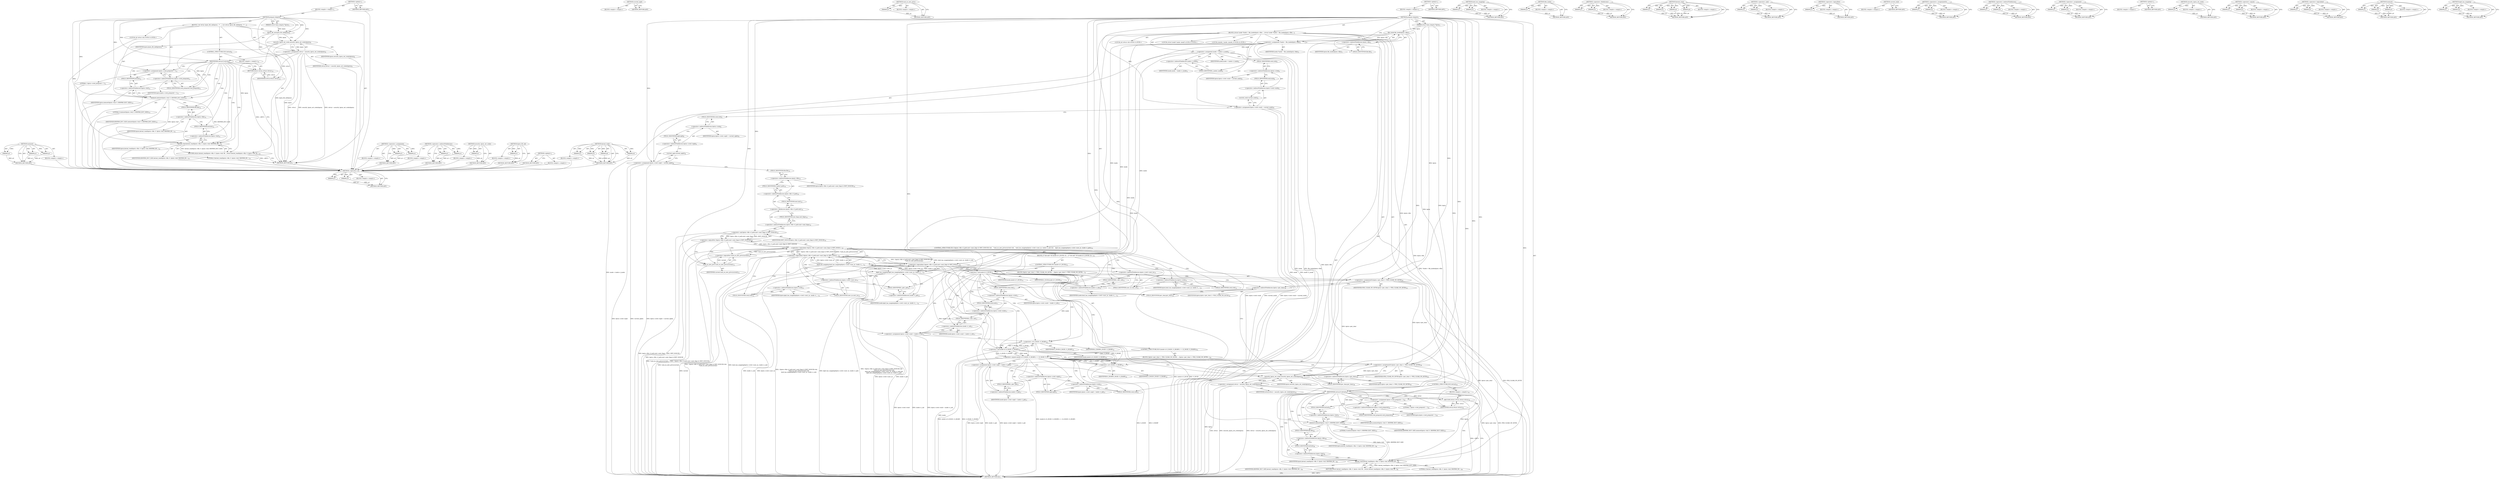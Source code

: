 digraph "kernel_read" {
vulnerable_237 [label=<(METHOD,&lt;operator&gt;.or)>];
vulnerable_238 [label=<(PARAM,p1)>];
vulnerable_239 [label=<(PARAM,p2)>];
vulnerable_240 [label=<(BLOCK,&lt;empty&gt;,&lt;empty&gt;)>];
vulnerable_241 [label=<(METHOD_RETURN,ANY)>];
vulnerable_191 [label=<(METHOD,current_egid)>];
vulnerable_192 [label=<(BLOCK,&lt;empty&gt;,&lt;empty&gt;)>];
vulnerable_193 [label=<(METHOD_RETURN,ANY)>];
vulnerable_213 [label=<(METHOD,task_no_new_privs)>];
vulnerable_214 [label=<(PARAM,p1)>];
vulnerable_215 [label=<(BLOCK,&lt;empty&gt;,&lt;empty&gt;)>];
vulnerable_216 [label=<(METHOD_RETURN,ANY)>];
vulnerable_6 [label=<(METHOD,&lt;global&gt;)<SUB>1</SUB>>];
vulnerable_7 [label=<(BLOCK,&lt;empty&gt;,&lt;empty&gt;)<SUB>1</SUB>>];
vulnerable_8 [label=<(METHOD,prepare_binprm)<SUB>1</SUB>>];
vulnerable_9 [label=<(PARAM,struct linux_binprm *bprm)<SUB>1</SUB>>];
vulnerable_10 [label=<(BLOCK,{
	struct inode *inode = file_inode(bprm-&gt;file)...,{
	struct inode *inode = file_inode(bprm-&gt;file)...)<SUB>2</SUB>>];
vulnerable_11 [label="<(LOCAL,struct inode* inode: inode*)<SUB>3</SUB>>"];
vulnerable_12 [label=<(&lt;operator&gt;.assignment,*inode = file_inode(bprm-&gt;file))<SUB>3</SUB>>];
vulnerable_13 [label=<(IDENTIFIER,inode,*inode = file_inode(bprm-&gt;file))<SUB>3</SUB>>];
vulnerable_14 [label=<(file_inode,file_inode(bprm-&gt;file))<SUB>3</SUB>>];
vulnerable_15 [label=<(&lt;operator&gt;.indirectFieldAccess,bprm-&gt;file)<SUB>3</SUB>>];
vulnerable_16 [label=<(IDENTIFIER,bprm,file_inode(bprm-&gt;file))<SUB>3</SUB>>];
vulnerable_17 [label=<(FIELD_IDENTIFIER,file,file)<SUB>3</SUB>>];
vulnerable_18 [label="<(LOCAL,umode_t mode: umode_t)<SUB>4</SUB>>"];
vulnerable_19 [label=<(&lt;operator&gt;.assignment,mode = inode-&gt;i_mode)<SUB>4</SUB>>];
vulnerable_20 [label=<(IDENTIFIER,mode,mode = inode-&gt;i_mode)<SUB>4</SUB>>];
vulnerable_21 [label=<(&lt;operator&gt;.indirectFieldAccess,inode-&gt;i_mode)<SUB>4</SUB>>];
vulnerable_22 [label=<(IDENTIFIER,inode,mode = inode-&gt;i_mode)<SUB>4</SUB>>];
vulnerable_23 [label=<(FIELD_IDENTIFIER,i_mode,i_mode)<SUB>4</SUB>>];
vulnerable_24 [label="<(LOCAL,int retval: int)<SUB>5</SUB>>"];
vulnerable_25 [label=<(&lt;operator&gt;.assignment,bprm-&gt;cred-&gt;euid = current_euid())<SUB>8</SUB>>];
vulnerable_26 [label=<(&lt;operator&gt;.indirectFieldAccess,bprm-&gt;cred-&gt;euid)<SUB>8</SUB>>];
vulnerable_27 [label=<(&lt;operator&gt;.indirectFieldAccess,bprm-&gt;cred)<SUB>8</SUB>>];
vulnerable_28 [label=<(IDENTIFIER,bprm,bprm-&gt;cred-&gt;euid = current_euid())<SUB>8</SUB>>];
vulnerable_29 [label=<(FIELD_IDENTIFIER,cred,cred)<SUB>8</SUB>>];
vulnerable_30 [label=<(FIELD_IDENTIFIER,euid,euid)<SUB>8</SUB>>];
vulnerable_31 [label=<(current_euid,current_euid())<SUB>8</SUB>>];
vulnerable_32 [label=<(&lt;operator&gt;.assignment,bprm-&gt;cred-&gt;egid = current_egid())<SUB>9</SUB>>];
vulnerable_33 [label=<(&lt;operator&gt;.indirectFieldAccess,bprm-&gt;cred-&gt;egid)<SUB>9</SUB>>];
vulnerable_34 [label=<(&lt;operator&gt;.indirectFieldAccess,bprm-&gt;cred)<SUB>9</SUB>>];
vulnerable_35 [label=<(IDENTIFIER,bprm,bprm-&gt;cred-&gt;egid = current_egid())<SUB>9</SUB>>];
vulnerable_36 [label=<(FIELD_IDENTIFIER,cred,cred)<SUB>9</SUB>>];
vulnerable_37 [label=<(FIELD_IDENTIFIER,egid,egid)<SUB>9</SUB>>];
vulnerable_38 [label=<(current_egid,current_egid())<SUB>9</SUB>>];
vulnerable_39 [label=<(CONTROL_STRUCTURE,IF,if (!(bprm-&gt;file-&gt;f_path.mnt-&gt;mnt_flags &amp; MNT_NOSUID) &amp;&amp;
	    !task_no_new_privs(current) &amp;&amp;
	    kuid_has_mapping(bprm-&gt;cred-&gt;user_ns, inode-&gt;i_uid) &amp;&amp;
	    kgid_has_mapping(bprm-&gt;cred-&gt;user_ns, inode-&gt;i_gid)))<SUB>10</SUB>>];
vulnerable_40 [label=<(&lt;operator&gt;.logicalAnd,!(bprm-&gt;file-&gt;f_path.mnt-&gt;mnt_flags &amp; MNT_NOSUI...)<SUB>10</SUB>>];
vulnerable_41 [label=<(&lt;operator&gt;.logicalAnd,!(bprm-&gt;file-&gt;f_path.mnt-&gt;mnt_flags &amp; MNT_NOSUI...)<SUB>10</SUB>>];
vulnerable_42 [label=<(&lt;operator&gt;.logicalAnd,!(bprm-&gt;file-&gt;f_path.mnt-&gt;mnt_flags &amp; MNT_NOSUI...)<SUB>10</SUB>>];
vulnerable_43 [label=<(&lt;operator&gt;.logicalNot,!(bprm-&gt;file-&gt;f_path.mnt-&gt;mnt_flags &amp; MNT_NOSUID))<SUB>10</SUB>>];
vulnerable_44 [label=<(&lt;operator&gt;.and,bprm-&gt;file-&gt;f_path.mnt-&gt;mnt_flags &amp; MNT_NOSUID)<SUB>10</SUB>>];
vulnerable_45 [label=<(&lt;operator&gt;.indirectFieldAccess,bprm-&gt;file-&gt;f_path.mnt-&gt;mnt_flags)<SUB>10</SUB>>];
vulnerable_46 [label=<(&lt;operator&gt;.fieldAccess,bprm-&gt;file-&gt;f_path.mnt)<SUB>10</SUB>>];
vulnerable_47 [label=<(&lt;operator&gt;.indirectFieldAccess,bprm-&gt;file-&gt;f_path)<SUB>10</SUB>>];
vulnerable_48 [label=<(&lt;operator&gt;.indirectFieldAccess,bprm-&gt;file)<SUB>10</SUB>>];
vulnerable_49 [label=<(IDENTIFIER,bprm,bprm-&gt;file-&gt;f_path.mnt-&gt;mnt_flags &amp; MNT_NOSUID)<SUB>10</SUB>>];
vulnerable_50 [label=<(FIELD_IDENTIFIER,file,file)<SUB>10</SUB>>];
vulnerable_51 [label=<(FIELD_IDENTIFIER,f_path,f_path)<SUB>10</SUB>>];
vulnerable_52 [label=<(FIELD_IDENTIFIER,mnt,mnt)<SUB>10</SUB>>];
vulnerable_53 [label=<(FIELD_IDENTIFIER,mnt_flags,mnt_flags)<SUB>10</SUB>>];
vulnerable_54 [label=<(IDENTIFIER,MNT_NOSUID,bprm-&gt;file-&gt;f_path.mnt-&gt;mnt_flags &amp; MNT_NOSUID)<SUB>10</SUB>>];
vulnerable_55 [label=<(&lt;operator&gt;.logicalNot,!task_no_new_privs(current))<SUB>11</SUB>>];
vulnerable_56 [label=<(task_no_new_privs,task_no_new_privs(current))<SUB>11</SUB>>];
vulnerable_57 [label=<(IDENTIFIER,current,task_no_new_privs(current))<SUB>11</SUB>>];
vulnerable_58 [label=<(kuid_has_mapping,kuid_has_mapping(bprm-&gt;cred-&gt;user_ns, inode-&gt;i_...)<SUB>12</SUB>>];
vulnerable_59 [label=<(&lt;operator&gt;.indirectFieldAccess,bprm-&gt;cred-&gt;user_ns)<SUB>12</SUB>>];
vulnerable_60 [label=<(&lt;operator&gt;.indirectFieldAccess,bprm-&gt;cred)<SUB>12</SUB>>];
vulnerable_61 [label=<(IDENTIFIER,bprm,kuid_has_mapping(bprm-&gt;cred-&gt;user_ns, inode-&gt;i_...)<SUB>12</SUB>>];
vulnerable_62 [label=<(FIELD_IDENTIFIER,cred,cred)<SUB>12</SUB>>];
vulnerable_63 [label=<(FIELD_IDENTIFIER,user_ns,user_ns)<SUB>12</SUB>>];
vulnerable_64 [label=<(&lt;operator&gt;.indirectFieldAccess,inode-&gt;i_uid)<SUB>12</SUB>>];
vulnerable_65 [label=<(IDENTIFIER,inode,kuid_has_mapping(bprm-&gt;cred-&gt;user_ns, inode-&gt;i_...)<SUB>12</SUB>>];
vulnerable_66 [label=<(FIELD_IDENTIFIER,i_uid,i_uid)<SUB>12</SUB>>];
vulnerable_67 [label=<(kgid_has_mapping,kgid_has_mapping(bprm-&gt;cred-&gt;user_ns, inode-&gt;i_...)<SUB>13</SUB>>];
vulnerable_68 [label=<(&lt;operator&gt;.indirectFieldAccess,bprm-&gt;cred-&gt;user_ns)<SUB>13</SUB>>];
vulnerable_69 [label=<(&lt;operator&gt;.indirectFieldAccess,bprm-&gt;cred)<SUB>13</SUB>>];
vulnerable_70 [label=<(IDENTIFIER,bprm,kgid_has_mapping(bprm-&gt;cred-&gt;user_ns, inode-&gt;i_...)<SUB>13</SUB>>];
vulnerable_71 [label=<(FIELD_IDENTIFIER,cred,cred)<SUB>13</SUB>>];
vulnerable_72 [label=<(FIELD_IDENTIFIER,user_ns,user_ns)<SUB>13</SUB>>];
vulnerable_73 [label=<(&lt;operator&gt;.indirectFieldAccess,inode-&gt;i_gid)<SUB>13</SUB>>];
vulnerable_74 [label=<(IDENTIFIER,inode,kgid_has_mapping(bprm-&gt;cred-&gt;user_ns, inode-&gt;i_...)<SUB>13</SUB>>];
vulnerable_75 [label=<(FIELD_IDENTIFIER,i_gid,i_gid)<SUB>13</SUB>>];
vulnerable_76 [label=<(BLOCK,{
		/* Set-uid? */
		if (mode &amp; S_ISUID) {
			b...,{
		/* Set-uid? */
		if (mode &amp; S_ISUID) {
			b...)<SUB>13</SUB>>];
vulnerable_77 [label=<(CONTROL_STRUCTURE,IF,if (mode &amp; S_ISUID))<SUB>15</SUB>>];
vulnerable_78 [label=<(&lt;operator&gt;.and,mode &amp; S_ISUID)<SUB>15</SUB>>];
vulnerable_79 [label=<(IDENTIFIER,mode,mode &amp; S_ISUID)<SUB>15</SUB>>];
vulnerable_80 [label=<(IDENTIFIER,S_ISUID,mode &amp; S_ISUID)<SUB>15</SUB>>];
vulnerable_81 [label=<(BLOCK,{
			bprm-&gt;per_clear |= PER_CLEAR_ON_SETID;
			...,{
			bprm-&gt;per_clear |= PER_CLEAR_ON_SETID;
			...)<SUB>15</SUB>>];
vulnerable_82 [label=<(&lt;operators&gt;.assignmentOr,bprm-&gt;per_clear |= PER_CLEAR_ON_SETID)<SUB>16</SUB>>];
vulnerable_83 [label=<(&lt;operator&gt;.indirectFieldAccess,bprm-&gt;per_clear)<SUB>16</SUB>>];
vulnerable_84 [label=<(IDENTIFIER,bprm,bprm-&gt;per_clear |= PER_CLEAR_ON_SETID)<SUB>16</SUB>>];
vulnerable_85 [label=<(FIELD_IDENTIFIER,per_clear,per_clear)<SUB>16</SUB>>];
vulnerable_86 [label=<(IDENTIFIER,PER_CLEAR_ON_SETID,bprm-&gt;per_clear |= PER_CLEAR_ON_SETID)<SUB>16</SUB>>];
vulnerable_87 [label=<(&lt;operator&gt;.assignment,bprm-&gt;cred-&gt;euid = inode-&gt;i_uid)<SUB>17</SUB>>];
vulnerable_88 [label=<(&lt;operator&gt;.indirectFieldAccess,bprm-&gt;cred-&gt;euid)<SUB>17</SUB>>];
vulnerable_89 [label=<(&lt;operator&gt;.indirectFieldAccess,bprm-&gt;cred)<SUB>17</SUB>>];
vulnerable_90 [label=<(IDENTIFIER,bprm,bprm-&gt;cred-&gt;euid = inode-&gt;i_uid)<SUB>17</SUB>>];
vulnerable_91 [label=<(FIELD_IDENTIFIER,cred,cred)<SUB>17</SUB>>];
vulnerable_92 [label=<(FIELD_IDENTIFIER,euid,euid)<SUB>17</SUB>>];
vulnerable_93 [label=<(&lt;operator&gt;.indirectFieldAccess,inode-&gt;i_uid)<SUB>17</SUB>>];
vulnerable_94 [label=<(IDENTIFIER,inode,bprm-&gt;cred-&gt;euid = inode-&gt;i_uid)<SUB>17</SUB>>];
vulnerable_95 [label=<(FIELD_IDENTIFIER,i_uid,i_uid)<SUB>17</SUB>>];
vulnerable_96 [label=<(CONTROL_STRUCTURE,IF,if ((mode &amp; (S_ISGID | S_IXGRP)) == (S_ISGID | S_IXGRP)))<SUB>25</SUB>>];
vulnerable_97 [label=<(&lt;operator&gt;.equals,(mode &amp; (S_ISGID | S_IXGRP)) == (S_ISGID | S_IX...)<SUB>25</SUB>>];
vulnerable_98 [label=<(&lt;operator&gt;.and,mode &amp; (S_ISGID | S_IXGRP))<SUB>25</SUB>>];
vulnerable_99 [label=<(IDENTIFIER,mode,mode &amp; (S_ISGID | S_IXGRP))<SUB>25</SUB>>];
vulnerable_100 [label=<(&lt;operator&gt;.or,S_ISGID | S_IXGRP)<SUB>25</SUB>>];
vulnerable_101 [label=<(IDENTIFIER,S_ISGID,S_ISGID | S_IXGRP)<SUB>25</SUB>>];
vulnerable_102 [label=<(IDENTIFIER,S_IXGRP,S_ISGID | S_IXGRP)<SUB>25</SUB>>];
vulnerable_103 [label=<(&lt;operator&gt;.or,S_ISGID | S_IXGRP)<SUB>25</SUB>>];
vulnerable_104 [label=<(IDENTIFIER,S_ISGID,S_ISGID | S_IXGRP)<SUB>25</SUB>>];
vulnerable_105 [label=<(IDENTIFIER,S_IXGRP,S_ISGID | S_IXGRP)<SUB>25</SUB>>];
vulnerable_106 [label=<(BLOCK,{
			bprm-&gt;per_clear |= PER_CLEAR_ON_SETID;
			...,{
			bprm-&gt;per_clear |= PER_CLEAR_ON_SETID;
			...)<SUB>25</SUB>>];
vulnerable_107 [label=<(&lt;operators&gt;.assignmentOr,bprm-&gt;per_clear |= PER_CLEAR_ON_SETID)<SUB>26</SUB>>];
vulnerable_108 [label=<(&lt;operator&gt;.indirectFieldAccess,bprm-&gt;per_clear)<SUB>26</SUB>>];
vulnerable_109 [label=<(IDENTIFIER,bprm,bprm-&gt;per_clear |= PER_CLEAR_ON_SETID)<SUB>26</SUB>>];
vulnerable_110 [label=<(FIELD_IDENTIFIER,per_clear,per_clear)<SUB>26</SUB>>];
vulnerable_111 [label=<(IDENTIFIER,PER_CLEAR_ON_SETID,bprm-&gt;per_clear |= PER_CLEAR_ON_SETID)<SUB>26</SUB>>];
vulnerable_112 [label=<(&lt;operator&gt;.assignment,bprm-&gt;cred-&gt;egid = inode-&gt;i_gid)<SUB>27</SUB>>];
vulnerable_113 [label=<(&lt;operator&gt;.indirectFieldAccess,bprm-&gt;cred-&gt;egid)<SUB>27</SUB>>];
vulnerable_114 [label=<(&lt;operator&gt;.indirectFieldAccess,bprm-&gt;cred)<SUB>27</SUB>>];
vulnerable_115 [label=<(IDENTIFIER,bprm,bprm-&gt;cred-&gt;egid = inode-&gt;i_gid)<SUB>27</SUB>>];
vulnerable_116 [label=<(FIELD_IDENTIFIER,cred,cred)<SUB>27</SUB>>];
vulnerable_117 [label=<(FIELD_IDENTIFIER,egid,egid)<SUB>27</SUB>>];
vulnerable_118 [label=<(&lt;operator&gt;.indirectFieldAccess,inode-&gt;i_gid)<SUB>27</SUB>>];
vulnerable_119 [label=<(IDENTIFIER,inode,bprm-&gt;cred-&gt;egid = inode-&gt;i_gid)<SUB>27</SUB>>];
vulnerable_120 [label=<(FIELD_IDENTIFIER,i_gid,i_gid)<SUB>27</SUB>>];
vulnerable_121 [label=<(&lt;operator&gt;.assignment,retval = security_bprm_set_creds(bprm))<SUB>32</SUB>>];
vulnerable_122 [label=<(IDENTIFIER,retval,retval = security_bprm_set_creds(bprm))<SUB>32</SUB>>];
vulnerable_123 [label=<(security_bprm_set_creds,security_bprm_set_creds(bprm))<SUB>32</SUB>>];
vulnerable_124 [label=<(IDENTIFIER,bprm,security_bprm_set_creds(bprm))<SUB>32</SUB>>];
vulnerable_125 [label=<(CONTROL_STRUCTURE,IF,if (retval))<SUB>33</SUB>>];
vulnerable_126 [label=<(IDENTIFIER,retval,if (retval))<SUB>33</SUB>>];
vulnerable_127 [label=<(BLOCK,&lt;empty&gt;,&lt;empty&gt;)<SUB>34</SUB>>];
vulnerable_128 [label=<(RETURN,return retval;,return retval;)<SUB>34</SUB>>];
vulnerable_129 [label=<(IDENTIFIER,retval,return retval;)<SUB>34</SUB>>];
vulnerable_130 [label=<(&lt;operator&gt;.assignment,bprm-&gt;cred_prepared = 1)<SUB>35</SUB>>];
vulnerable_131 [label=<(&lt;operator&gt;.indirectFieldAccess,bprm-&gt;cred_prepared)<SUB>35</SUB>>];
vulnerable_132 [label=<(IDENTIFIER,bprm,bprm-&gt;cred_prepared = 1)<SUB>35</SUB>>];
vulnerable_133 [label=<(FIELD_IDENTIFIER,cred_prepared,cred_prepared)<SUB>35</SUB>>];
vulnerable_134 [label=<(LITERAL,1,bprm-&gt;cred_prepared = 1)<SUB>35</SUB>>];
vulnerable_135 [label=<(memset,memset(bprm-&gt;buf, 0, BINPRM_BUF_SIZE))<SUB>37</SUB>>];
vulnerable_136 [label=<(&lt;operator&gt;.indirectFieldAccess,bprm-&gt;buf)<SUB>37</SUB>>];
vulnerable_137 [label=<(IDENTIFIER,bprm,memset(bprm-&gt;buf, 0, BINPRM_BUF_SIZE))<SUB>37</SUB>>];
vulnerable_138 [label=<(FIELD_IDENTIFIER,buf,buf)<SUB>37</SUB>>];
vulnerable_139 [label=<(LITERAL,0,memset(bprm-&gt;buf, 0, BINPRM_BUF_SIZE))<SUB>37</SUB>>];
vulnerable_140 [label=<(IDENTIFIER,BINPRM_BUF_SIZE,memset(bprm-&gt;buf, 0, BINPRM_BUF_SIZE))<SUB>37</SUB>>];
vulnerable_141 [label=<(RETURN,return kernel_read(bprm-&gt;file, 0, bprm-&gt;buf, BI...,return kernel_read(bprm-&gt;file, 0, bprm-&gt;buf, BI...)<SUB>38</SUB>>];
vulnerable_142 [label=<(kernel_read,kernel_read(bprm-&gt;file, 0, bprm-&gt;buf, BINPRM_BU...)<SUB>38</SUB>>];
vulnerable_143 [label=<(&lt;operator&gt;.indirectFieldAccess,bprm-&gt;file)<SUB>38</SUB>>];
vulnerable_144 [label=<(IDENTIFIER,bprm,kernel_read(bprm-&gt;file, 0, bprm-&gt;buf, BINPRM_BU...)<SUB>38</SUB>>];
vulnerable_145 [label=<(FIELD_IDENTIFIER,file,file)<SUB>38</SUB>>];
vulnerable_146 [label=<(LITERAL,0,kernel_read(bprm-&gt;file, 0, bprm-&gt;buf, BINPRM_BU...)<SUB>38</SUB>>];
vulnerable_147 [label=<(&lt;operator&gt;.indirectFieldAccess,bprm-&gt;buf)<SUB>38</SUB>>];
vulnerable_148 [label=<(IDENTIFIER,bprm,kernel_read(bprm-&gt;file, 0, bprm-&gt;buf, BINPRM_BU...)<SUB>38</SUB>>];
vulnerable_149 [label=<(FIELD_IDENTIFIER,buf,buf)<SUB>38</SUB>>];
vulnerable_150 [label=<(IDENTIFIER,BINPRM_BUF_SIZE,kernel_read(bprm-&gt;file, 0, bprm-&gt;buf, BINPRM_BU...)<SUB>38</SUB>>];
vulnerable_151 [label=<(METHOD_RETURN,int)<SUB>1</SUB>>];
vulnerable_153 [label=<(METHOD_RETURN,ANY)<SUB>1</SUB>>];
vulnerable_217 [label=<(METHOD,kuid_has_mapping)>];
vulnerable_218 [label=<(PARAM,p1)>];
vulnerable_219 [label=<(PARAM,p2)>];
vulnerable_220 [label=<(BLOCK,&lt;empty&gt;,&lt;empty&gt;)>];
vulnerable_221 [label=<(METHOD_RETURN,ANY)>];
vulnerable_179 [label=<(METHOD,file_inode)>];
vulnerable_180 [label=<(PARAM,p1)>];
vulnerable_181 [label=<(BLOCK,&lt;empty&gt;,&lt;empty&gt;)>];
vulnerable_182 [label=<(METHOD_RETURN,ANY)>];
vulnerable_208 [label=<(METHOD,&lt;operator&gt;.fieldAccess)>];
vulnerable_209 [label=<(PARAM,p1)>];
vulnerable_210 [label=<(PARAM,p2)>];
vulnerable_211 [label=<(BLOCK,&lt;empty&gt;,&lt;empty&gt;)>];
vulnerable_212 [label=<(METHOD_RETURN,ANY)>];
vulnerable_252 [label=<(METHOD,kernel_read)>];
vulnerable_253 [label=<(PARAM,p1)>];
vulnerable_254 [label=<(PARAM,p2)>];
vulnerable_255 [label=<(PARAM,p3)>];
vulnerable_256 [label=<(PARAM,p4)>];
vulnerable_257 [label=<(BLOCK,&lt;empty&gt;,&lt;empty&gt;)>];
vulnerable_258 [label=<(METHOD_RETURN,ANY)>];
vulnerable_203 [label=<(METHOD,&lt;operator&gt;.and)>];
vulnerable_204 [label=<(PARAM,p1)>];
vulnerable_205 [label=<(PARAM,p2)>];
vulnerable_206 [label=<(BLOCK,&lt;empty&gt;,&lt;empty&gt;)>];
vulnerable_207 [label=<(METHOD_RETURN,ANY)>];
vulnerable_199 [label=<(METHOD,&lt;operator&gt;.logicalNot)>];
vulnerable_200 [label=<(PARAM,p1)>];
vulnerable_201 [label=<(BLOCK,&lt;empty&gt;,&lt;empty&gt;)>];
vulnerable_202 [label=<(METHOD_RETURN,ANY)>];
vulnerable_188 [label=<(METHOD,current_euid)>];
vulnerable_189 [label=<(BLOCK,&lt;empty&gt;,&lt;empty&gt;)>];
vulnerable_190 [label=<(METHOD_RETURN,ANY)>];
vulnerable_227 [label=<(METHOD,&lt;operators&gt;.assignmentOr)>];
vulnerable_228 [label=<(PARAM,p1)>];
vulnerable_229 [label=<(PARAM,p2)>];
vulnerable_230 [label=<(BLOCK,&lt;empty&gt;,&lt;empty&gt;)>];
vulnerable_231 [label=<(METHOD_RETURN,ANY)>];
vulnerable_183 [label=<(METHOD,&lt;operator&gt;.indirectFieldAccess)>];
vulnerable_184 [label=<(PARAM,p1)>];
vulnerable_185 [label=<(PARAM,p2)>];
vulnerable_186 [label=<(BLOCK,&lt;empty&gt;,&lt;empty&gt;)>];
vulnerable_187 [label=<(METHOD_RETURN,ANY)>];
vulnerable_174 [label=<(METHOD,&lt;operator&gt;.assignment)>];
vulnerable_175 [label=<(PARAM,p1)>];
vulnerable_176 [label=<(PARAM,p2)>];
vulnerable_177 [label=<(BLOCK,&lt;empty&gt;,&lt;empty&gt;)>];
vulnerable_178 [label=<(METHOD_RETURN,ANY)>];
vulnerable_168 [label=<(METHOD,&lt;global&gt;)<SUB>1</SUB>>];
vulnerable_169 [label=<(BLOCK,&lt;empty&gt;,&lt;empty&gt;)>];
vulnerable_170 [label=<(METHOD_RETURN,ANY)>];
vulnerable_242 [label=<(METHOD,security_bprm_set_creds)>];
vulnerable_243 [label=<(PARAM,p1)>];
vulnerable_244 [label=<(BLOCK,&lt;empty&gt;,&lt;empty&gt;)>];
vulnerable_245 [label=<(METHOD_RETURN,ANY)>];
vulnerable_232 [label=<(METHOD,&lt;operator&gt;.equals)>];
vulnerable_233 [label=<(PARAM,p1)>];
vulnerable_234 [label=<(PARAM,p2)>];
vulnerable_235 [label=<(BLOCK,&lt;empty&gt;,&lt;empty&gt;)>];
vulnerable_236 [label=<(METHOD_RETURN,ANY)>];
vulnerable_194 [label=<(METHOD,&lt;operator&gt;.logicalAnd)>];
vulnerable_195 [label=<(PARAM,p1)>];
vulnerable_196 [label=<(PARAM,p2)>];
vulnerable_197 [label=<(BLOCK,&lt;empty&gt;,&lt;empty&gt;)>];
vulnerable_198 [label=<(METHOD_RETURN,ANY)>];
vulnerable_246 [label=<(METHOD,memset)>];
vulnerable_247 [label=<(PARAM,p1)>];
vulnerable_248 [label=<(PARAM,p2)>];
vulnerable_249 [label=<(PARAM,p3)>];
vulnerable_250 [label=<(BLOCK,&lt;empty&gt;,&lt;empty&gt;)>];
vulnerable_251 [label=<(METHOD_RETURN,ANY)>];
vulnerable_222 [label=<(METHOD,kgid_has_mapping)>];
vulnerable_223 [label=<(PARAM,p1)>];
vulnerable_224 [label=<(PARAM,p2)>];
vulnerable_225 [label=<(BLOCK,&lt;empty&gt;,&lt;empty&gt;)>];
vulnerable_226 [label=<(METHOD_RETURN,ANY)>];
fixed_81 [label=<(METHOD,memset)>];
fixed_82 [label=<(PARAM,p1)>];
fixed_83 [label=<(PARAM,p2)>];
fixed_84 [label=<(PARAM,p3)>];
fixed_85 [label=<(BLOCK,&lt;empty&gt;,&lt;empty&gt;)>];
fixed_86 [label=<(METHOD_RETURN,ANY)>];
fixed_6 [label=<(METHOD,&lt;global&gt;)<SUB>1</SUB>>];
fixed_7 [label=<(BLOCK,&lt;empty&gt;,&lt;empty&gt;)<SUB>1</SUB>>];
fixed_8 [label=<(METHOD,prepare_binprm)<SUB>1</SUB>>];
fixed_9 [label=<(PARAM,struct linux_binprm *bprm)<SUB>1</SUB>>];
fixed_10 [label=<(BLOCK,{
 	int retval;
 
	bprm_fill_uid(bprm);
 
 	/* ...,{
 	int retval;
 
	bprm_fill_uid(bprm);
 
 	/* ...)<SUB>2</SUB>>];
fixed_11 [label="<(LOCAL,int retval: int)<SUB>3</SUB>>"];
fixed_12 [label=<(bprm_fill_uid,bprm_fill_uid(bprm))<SUB>5</SUB>>];
fixed_13 [label=<(IDENTIFIER,bprm,bprm_fill_uid(bprm))<SUB>5</SUB>>];
fixed_14 [label=<(&lt;operator&gt;.assignment,retval = security_bprm_set_creds(bprm))<SUB>8</SUB>>];
fixed_15 [label=<(IDENTIFIER,retval,retval = security_bprm_set_creds(bprm))<SUB>8</SUB>>];
fixed_16 [label=<(security_bprm_set_creds,security_bprm_set_creds(bprm))<SUB>8</SUB>>];
fixed_17 [label=<(IDENTIFIER,bprm,security_bprm_set_creds(bprm))<SUB>8</SUB>>];
fixed_18 [label=<(CONTROL_STRUCTURE,IF,if (retval))<SUB>9</SUB>>];
fixed_19 [label=<(IDENTIFIER,retval,if (retval))<SUB>9</SUB>>];
fixed_20 [label=<(BLOCK,&lt;empty&gt;,&lt;empty&gt;)<SUB>10</SUB>>];
fixed_21 [label=<(RETURN,return retval;,return retval;)<SUB>10</SUB>>];
fixed_22 [label=<(IDENTIFIER,retval,return retval;)<SUB>10</SUB>>];
fixed_23 [label=<(&lt;operator&gt;.assignment,bprm-&gt;cred_prepared = 1)<SUB>11</SUB>>];
fixed_24 [label=<(&lt;operator&gt;.indirectFieldAccess,bprm-&gt;cred_prepared)<SUB>11</SUB>>];
fixed_25 [label=<(IDENTIFIER,bprm,bprm-&gt;cred_prepared = 1)<SUB>11</SUB>>];
fixed_26 [label=<(FIELD_IDENTIFIER,cred_prepared,cred_prepared)<SUB>11</SUB>>];
fixed_27 [label=<(LITERAL,1,bprm-&gt;cred_prepared = 1)<SUB>11</SUB>>];
fixed_28 [label=<(memset,memset(bprm-&gt;buf, 0, BINPRM_BUF_SIZE))<SUB>13</SUB>>];
fixed_29 [label=<(&lt;operator&gt;.indirectFieldAccess,bprm-&gt;buf)<SUB>13</SUB>>];
fixed_30 [label=<(IDENTIFIER,bprm,memset(bprm-&gt;buf, 0, BINPRM_BUF_SIZE))<SUB>13</SUB>>];
fixed_31 [label=<(FIELD_IDENTIFIER,buf,buf)<SUB>13</SUB>>];
fixed_32 [label=<(LITERAL,0,memset(bprm-&gt;buf, 0, BINPRM_BUF_SIZE))<SUB>13</SUB>>];
fixed_33 [label=<(IDENTIFIER,BINPRM_BUF_SIZE,memset(bprm-&gt;buf, 0, BINPRM_BUF_SIZE))<SUB>13</SUB>>];
fixed_34 [label=<(RETURN,return kernel_read(bprm-&gt;file, 0, bprm-&gt;buf, BI...,return kernel_read(bprm-&gt;file, 0, bprm-&gt;buf, BI...)<SUB>14</SUB>>];
fixed_35 [label=<(kernel_read,kernel_read(bprm-&gt;file, 0, bprm-&gt;buf, BINPRM_BU...)<SUB>14</SUB>>];
fixed_36 [label=<(&lt;operator&gt;.indirectFieldAccess,bprm-&gt;file)<SUB>14</SUB>>];
fixed_37 [label=<(IDENTIFIER,bprm,kernel_read(bprm-&gt;file, 0, bprm-&gt;buf, BINPRM_BU...)<SUB>14</SUB>>];
fixed_38 [label=<(FIELD_IDENTIFIER,file,file)<SUB>14</SUB>>];
fixed_39 [label=<(LITERAL,0,kernel_read(bprm-&gt;file, 0, bprm-&gt;buf, BINPRM_BU...)<SUB>14</SUB>>];
fixed_40 [label=<(&lt;operator&gt;.indirectFieldAccess,bprm-&gt;buf)<SUB>14</SUB>>];
fixed_41 [label=<(IDENTIFIER,bprm,kernel_read(bprm-&gt;file, 0, bprm-&gt;buf, BINPRM_BU...)<SUB>14</SUB>>];
fixed_42 [label=<(FIELD_IDENTIFIER,buf,buf)<SUB>14</SUB>>];
fixed_43 [label=<(IDENTIFIER,BINPRM_BUF_SIZE,kernel_read(bprm-&gt;file, 0, bprm-&gt;buf, BINPRM_BU...)<SUB>14</SUB>>];
fixed_44 [label=<(METHOD_RETURN,int)<SUB>1</SUB>>];
fixed_46 [label=<(METHOD_RETURN,ANY)<SUB>1</SUB>>];
fixed_67 [label=<(METHOD,&lt;operator&gt;.assignment)>];
fixed_68 [label=<(PARAM,p1)>];
fixed_69 [label=<(PARAM,p2)>];
fixed_70 [label=<(BLOCK,&lt;empty&gt;,&lt;empty&gt;)>];
fixed_71 [label=<(METHOD_RETURN,ANY)>];
fixed_76 [label=<(METHOD,&lt;operator&gt;.indirectFieldAccess)>];
fixed_77 [label=<(PARAM,p1)>];
fixed_78 [label=<(PARAM,p2)>];
fixed_79 [label=<(BLOCK,&lt;empty&gt;,&lt;empty&gt;)>];
fixed_80 [label=<(METHOD_RETURN,ANY)>];
fixed_72 [label=<(METHOD,security_bprm_set_creds)>];
fixed_73 [label=<(PARAM,p1)>];
fixed_74 [label=<(BLOCK,&lt;empty&gt;,&lt;empty&gt;)>];
fixed_75 [label=<(METHOD_RETURN,ANY)>];
fixed_63 [label=<(METHOD,bprm_fill_uid)>];
fixed_64 [label=<(PARAM,p1)>];
fixed_65 [label=<(BLOCK,&lt;empty&gt;,&lt;empty&gt;)>];
fixed_66 [label=<(METHOD_RETURN,ANY)>];
fixed_57 [label=<(METHOD,&lt;global&gt;)<SUB>1</SUB>>];
fixed_58 [label=<(BLOCK,&lt;empty&gt;,&lt;empty&gt;)>];
fixed_59 [label=<(METHOD_RETURN,ANY)>];
fixed_87 [label=<(METHOD,kernel_read)>];
fixed_88 [label=<(PARAM,p1)>];
fixed_89 [label=<(PARAM,p2)>];
fixed_90 [label=<(PARAM,p3)>];
fixed_91 [label=<(PARAM,p4)>];
fixed_92 [label=<(BLOCK,&lt;empty&gt;,&lt;empty&gt;)>];
fixed_93 [label=<(METHOD_RETURN,ANY)>];
vulnerable_237 -> vulnerable_238  [key=0, label="AST: "];
vulnerable_237 -> vulnerable_238  [key=1, label="DDG: "];
vulnerable_237 -> vulnerable_240  [key=0, label="AST: "];
vulnerable_237 -> vulnerable_239  [key=0, label="AST: "];
vulnerable_237 -> vulnerable_239  [key=1, label="DDG: "];
vulnerable_237 -> vulnerable_241  [key=0, label="AST: "];
vulnerable_237 -> vulnerable_241  [key=1, label="CFG: "];
vulnerable_238 -> vulnerable_241  [key=0, label="DDG: p1"];
vulnerable_239 -> vulnerable_241  [key=0, label="DDG: p2"];
vulnerable_191 -> vulnerable_192  [key=0, label="AST: "];
vulnerable_191 -> vulnerable_193  [key=0, label="AST: "];
vulnerable_191 -> vulnerable_193  [key=1, label="CFG: "];
vulnerable_213 -> vulnerable_214  [key=0, label="AST: "];
vulnerable_213 -> vulnerable_214  [key=1, label="DDG: "];
vulnerable_213 -> vulnerable_215  [key=0, label="AST: "];
vulnerable_213 -> vulnerable_216  [key=0, label="AST: "];
vulnerable_213 -> vulnerable_216  [key=1, label="CFG: "];
vulnerable_214 -> vulnerable_216  [key=0, label="DDG: p1"];
vulnerable_6 -> vulnerable_7  [key=0, label="AST: "];
vulnerable_6 -> vulnerable_153  [key=0, label="AST: "];
vulnerable_6 -> vulnerable_153  [key=1, label="CFG: "];
vulnerable_7 -> vulnerable_8  [key=0, label="AST: "];
vulnerable_8 -> vulnerable_9  [key=0, label="AST: "];
vulnerable_8 -> vulnerable_9  [key=1, label="DDG: "];
vulnerable_8 -> vulnerable_10  [key=0, label="AST: "];
vulnerable_8 -> vulnerable_151  [key=0, label="AST: "];
vulnerable_8 -> vulnerable_17  [key=0, label="CFG: "];
vulnerable_8 -> vulnerable_25  [key=0, label="DDG: "];
vulnerable_8 -> vulnerable_32  [key=0, label="DDG: "];
vulnerable_8 -> vulnerable_130  [key=0, label="DDG: "];
vulnerable_8 -> vulnerable_126  [key=0, label="DDG: "];
vulnerable_8 -> vulnerable_135  [key=0, label="DDG: "];
vulnerable_8 -> vulnerable_123  [key=0, label="DDG: "];
vulnerable_8 -> vulnerable_142  [key=0, label="DDG: "];
vulnerable_8 -> vulnerable_129  [key=0, label="DDG: "];
vulnerable_8 -> vulnerable_78  [key=0, label="DDG: "];
vulnerable_8 -> vulnerable_82  [key=0, label="DDG: "];
vulnerable_8 -> vulnerable_107  [key=0, label="DDG: "];
vulnerable_8 -> vulnerable_98  [key=0, label="DDG: "];
vulnerable_8 -> vulnerable_103  [key=0, label="DDG: "];
vulnerable_8 -> vulnerable_44  [key=0, label="DDG: "];
vulnerable_8 -> vulnerable_56  [key=0, label="DDG: "];
vulnerable_8 -> vulnerable_100  [key=0, label="DDG: "];
vulnerable_9 -> vulnerable_14  [key=0, label="DDG: bprm"];
vulnerable_9 -> vulnerable_123  [key=0, label="DDG: bprm"];
vulnerable_9 -> vulnerable_82  [key=0, label="DDG: bprm"];
vulnerable_9 -> vulnerable_107  [key=0, label="DDG: bprm"];
vulnerable_10 -> vulnerable_11  [key=0, label="AST: "];
vulnerable_10 -> vulnerable_12  [key=0, label="AST: "];
vulnerable_10 -> vulnerable_18  [key=0, label="AST: "];
vulnerable_10 -> vulnerable_19  [key=0, label="AST: "];
vulnerable_10 -> vulnerable_24  [key=0, label="AST: "];
vulnerable_10 -> vulnerable_25  [key=0, label="AST: "];
vulnerable_10 -> vulnerable_32  [key=0, label="AST: "];
vulnerable_10 -> vulnerable_39  [key=0, label="AST: "];
vulnerable_10 -> vulnerable_121  [key=0, label="AST: "];
vulnerable_10 -> vulnerable_125  [key=0, label="AST: "];
vulnerable_10 -> vulnerable_130  [key=0, label="AST: "];
vulnerable_10 -> vulnerable_135  [key=0, label="AST: "];
vulnerable_10 -> vulnerable_141  [key=0, label="AST: "];
vulnerable_12 -> vulnerable_13  [key=0, label="AST: "];
vulnerable_12 -> vulnerable_14  [key=0, label="AST: "];
vulnerable_12 -> vulnerable_23  [key=0, label="CFG: "];
vulnerable_12 -> vulnerable_151  [key=0, label="DDG: inode"];
vulnerable_12 -> vulnerable_151  [key=1, label="DDG: file_inode(bprm-&gt;file)"];
vulnerable_12 -> vulnerable_151  [key=2, label="DDG: *inode = file_inode(bprm-&gt;file)"];
vulnerable_12 -> vulnerable_19  [key=0, label="DDG: inode"];
vulnerable_12 -> vulnerable_67  [key=0, label="DDG: inode"];
vulnerable_12 -> vulnerable_58  [key=0, label="DDG: inode"];
vulnerable_12 -> vulnerable_87  [key=0, label="DDG: inode"];
vulnerable_12 -> vulnerable_112  [key=0, label="DDG: inode"];
vulnerable_14 -> vulnerable_15  [key=0, label="AST: "];
vulnerable_14 -> vulnerable_12  [key=0, label="CFG: "];
vulnerable_14 -> vulnerable_12  [key=1, label="DDG: bprm-&gt;file"];
vulnerable_14 -> vulnerable_151  [key=0, label="DDG: bprm-&gt;file"];
vulnerable_14 -> vulnerable_123  [key=0, label="DDG: bprm-&gt;file"];
vulnerable_14 -> vulnerable_142  [key=0, label="DDG: bprm-&gt;file"];
vulnerable_15 -> vulnerable_16  [key=0, label="AST: "];
vulnerable_15 -> vulnerable_17  [key=0, label="AST: "];
vulnerable_15 -> vulnerable_14  [key=0, label="CFG: "];
vulnerable_17 -> vulnerable_15  [key=0, label="CFG: "];
vulnerable_19 -> vulnerable_20  [key=0, label="AST: "];
vulnerable_19 -> vulnerable_21  [key=0, label="AST: "];
vulnerable_19 -> vulnerable_29  [key=0, label="CFG: "];
vulnerable_19 -> vulnerable_151  [key=0, label="DDG: mode"];
vulnerable_19 -> vulnerable_151  [key=1, label="DDG: inode-&gt;i_mode"];
vulnerable_19 -> vulnerable_151  [key=2, label="DDG: mode = inode-&gt;i_mode"];
vulnerable_19 -> vulnerable_78  [key=0, label="DDG: mode"];
vulnerable_21 -> vulnerable_22  [key=0, label="AST: "];
vulnerable_21 -> vulnerable_23  [key=0, label="AST: "];
vulnerable_21 -> vulnerable_19  [key=0, label="CFG: "];
vulnerable_23 -> vulnerable_21  [key=0, label="CFG: "];
vulnerable_25 -> vulnerable_26  [key=0, label="AST: "];
vulnerable_25 -> vulnerable_31  [key=0, label="AST: "];
vulnerable_25 -> vulnerable_36  [key=0, label="CFG: "];
vulnerable_25 -> vulnerable_151  [key=0, label="DDG: bprm-&gt;cred-&gt;euid"];
vulnerable_25 -> vulnerable_151  [key=1, label="DDG: current_euid()"];
vulnerable_25 -> vulnerable_151  [key=2, label="DDG: bprm-&gt;cred-&gt;euid = current_euid()"];
vulnerable_26 -> vulnerable_27  [key=0, label="AST: "];
vulnerable_26 -> vulnerable_30  [key=0, label="AST: "];
vulnerable_26 -> vulnerable_31  [key=0, label="CFG: "];
vulnerable_27 -> vulnerable_28  [key=0, label="AST: "];
vulnerable_27 -> vulnerable_29  [key=0, label="AST: "];
vulnerable_27 -> vulnerable_30  [key=0, label="CFG: "];
vulnerable_29 -> vulnerable_27  [key=0, label="CFG: "];
vulnerable_30 -> vulnerable_26  [key=0, label="CFG: "];
vulnerable_31 -> vulnerable_25  [key=0, label="CFG: "];
vulnerable_32 -> vulnerable_33  [key=0, label="AST: "];
vulnerable_32 -> vulnerable_38  [key=0, label="AST: "];
vulnerable_32 -> vulnerable_50  [key=0, label="CFG: "];
vulnerable_32 -> vulnerable_151  [key=0, label="DDG: bprm-&gt;cred-&gt;egid"];
vulnerable_32 -> vulnerable_151  [key=1, label="DDG: current_egid()"];
vulnerable_32 -> vulnerable_151  [key=2, label="DDG: bprm-&gt;cred-&gt;egid = current_egid()"];
vulnerable_33 -> vulnerable_34  [key=0, label="AST: "];
vulnerable_33 -> vulnerable_37  [key=0, label="AST: "];
vulnerable_33 -> vulnerable_38  [key=0, label="CFG: "];
vulnerable_34 -> vulnerable_35  [key=0, label="AST: "];
vulnerable_34 -> vulnerable_36  [key=0, label="AST: "];
vulnerable_34 -> vulnerable_37  [key=0, label="CFG: "];
vulnerable_36 -> vulnerable_34  [key=0, label="CFG: "];
vulnerable_37 -> vulnerable_33  [key=0, label="CFG: "];
vulnerable_38 -> vulnerable_32  [key=0, label="CFG: "];
vulnerable_39 -> vulnerable_40  [key=0, label="AST: "];
vulnerable_39 -> vulnerable_76  [key=0, label="AST: "];
vulnerable_40 -> vulnerable_41  [key=0, label="AST: "];
vulnerable_40 -> vulnerable_67  [key=0, label="AST: "];
vulnerable_40 -> vulnerable_78  [key=0, label="CFG: "];
vulnerable_40 -> vulnerable_78  [key=1, label="CDG: "];
vulnerable_40 -> vulnerable_123  [key=0, label="CFG: "];
vulnerable_40 -> vulnerable_151  [key=0, label="DDG: !(bprm-&gt;file-&gt;f_path.mnt-&gt;mnt_flags &amp; MNT_NOSUID) &amp;&amp;
	    !task_no_new_privs(current) &amp;&amp;
	    kuid_has_mapping(bprm-&gt;cred-&gt;user_ns, inode-&gt;i_uid)"];
vulnerable_40 -> vulnerable_151  [key=1, label="DDG: kgid_has_mapping(bprm-&gt;cred-&gt;user_ns, inode-&gt;i_gid)"];
vulnerable_40 -> vulnerable_151  [key=2, label="DDG: !(bprm-&gt;file-&gt;f_path.mnt-&gt;mnt_flags &amp; MNT_NOSUID) &amp;&amp;
	    !task_no_new_privs(current) &amp;&amp;
	    kuid_has_mapping(bprm-&gt;cred-&gt;user_ns, inode-&gt;i_uid) &amp;&amp;
	    kgid_has_mapping(bprm-&gt;cred-&gt;user_ns, inode-&gt;i_gid)"];
vulnerable_40 -> vulnerable_98  [key=0, label="CDG: "];
vulnerable_40 -> vulnerable_103  [key=0, label="CDG: "];
vulnerable_40 -> vulnerable_97  [key=0, label="CDG: "];
vulnerable_40 -> vulnerable_100  [key=0, label="CDG: "];
vulnerable_41 -> vulnerable_42  [key=0, label="AST: "];
vulnerable_41 -> vulnerable_58  [key=0, label="AST: "];
vulnerable_41 -> vulnerable_40  [key=0, label="CFG: "];
vulnerable_41 -> vulnerable_40  [key=1, label="DDG: !(bprm-&gt;file-&gt;f_path.mnt-&gt;mnt_flags &amp; MNT_NOSUID) &amp;&amp;
	    !task_no_new_privs(current)"];
vulnerable_41 -> vulnerable_40  [key=2, label="DDG: kuid_has_mapping(bprm-&gt;cred-&gt;user_ns, inode-&gt;i_uid)"];
vulnerable_41 -> vulnerable_71  [key=0, label="CFG: "];
vulnerable_41 -> vulnerable_71  [key=1, label="CDG: "];
vulnerable_41 -> vulnerable_151  [key=0, label="DDG: !(bprm-&gt;file-&gt;f_path.mnt-&gt;mnt_flags &amp; MNT_NOSUID) &amp;&amp;
	    !task_no_new_privs(current)"];
vulnerable_41 -> vulnerable_151  [key=1, label="DDG: kuid_has_mapping(bprm-&gt;cred-&gt;user_ns, inode-&gt;i_uid)"];
vulnerable_41 -> vulnerable_68  [key=0, label="CDG: "];
vulnerable_41 -> vulnerable_73  [key=0, label="CDG: "];
vulnerable_41 -> vulnerable_75  [key=0, label="CDG: "];
vulnerable_41 -> vulnerable_72  [key=0, label="CDG: "];
vulnerable_41 -> vulnerable_69  [key=0, label="CDG: "];
vulnerable_41 -> vulnerable_67  [key=0, label="CDG: "];
vulnerable_42 -> vulnerable_43  [key=0, label="AST: "];
vulnerable_42 -> vulnerable_55  [key=0, label="AST: "];
vulnerable_42 -> vulnerable_41  [key=0, label="CFG: "];
vulnerable_42 -> vulnerable_41  [key=1, label="DDG: !(bprm-&gt;file-&gt;f_path.mnt-&gt;mnt_flags &amp; MNT_NOSUID)"];
vulnerable_42 -> vulnerable_41  [key=2, label="DDG: !task_no_new_privs(current)"];
vulnerable_42 -> vulnerable_62  [key=0, label="CFG: "];
vulnerable_42 -> vulnerable_62  [key=1, label="CDG: "];
vulnerable_42 -> vulnerable_151  [key=0, label="DDG: !(bprm-&gt;file-&gt;f_path.mnt-&gt;mnt_flags &amp; MNT_NOSUID)"];
vulnerable_42 -> vulnerable_151  [key=1, label="DDG: !task_no_new_privs(current)"];
vulnerable_42 -> vulnerable_60  [key=0, label="CDG: "];
vulnerable_42 -> vulnerable_64  [key=0, label="CDG: "];
vulnerable_42 -> vulnerable_66  [key=0, label="CDG: "];
vulnerable_42 -> vulnerable_59  [key=0, label="CDG: "];
vulnerable_42 -> vulnerable_58  [key=0, label="CDG: "];
vulnerable_42 -> vulnerable_63  [key=0, label="CDG: "];
vulnerable_43 -> vulnerable_44  [key=0, label="AST: "];
vulnerable_43 -> vulnerable_42  [key=0, label="CFG: "];
vulnerable_43 -> vulnerable_42  [key=1, label="DDG: bprm-&gt;file-&gt;f_path.mnt-&gt;mnt_flags &amp; MNT_NOSUID"];
vulnerable_43 -> vulnerable_56  [key=0, label="CFG: "];
vulnerable_43 -> vulnerable_56  [key=1, label="CDG: "];
vulnerable_43 -> vulnerable_151  [key=0, label="DDG: bprm-&gt;file-&gt;f_path.mnt-&gt;mnt_flags &amp; MNT_NOSUID"];
vulnerable_43 -> vulnerable_55  [key=0, label="CDG: "];
vulnerable_44 -> vulnerable_45  [key=0, label="AST: "];
vulnerable_44 -> vulnerable_54  [key=0, label="AST: "];
vulnerable_44 -> vulnerable_43  [key=0, label="CFG: "];
vulnerable_44 -> vulnerable_43  [key=1, label="DDG: bprm-&gt;file-&gt;f_path.mnt-&gt;mnt_flags"];
vulnerable_44 -> vulnerable_43  [key=2, label="DDG: MNT_NOSUID"];
vulnerable_44 -> vulnerable_151  [key=0, label="DDG: bprm-&gt;file-&gt;f_path.mnt-&gt;mnt_flags"];
vulnerable_44 -> vulnerable_151  [key=1, label="DDG: MNT_NOSUID"];
vulnerable_45 -> vulnerable_46  [key=0, label="AST: "];
vulnerable_45 -> vulnerable_53  [key=0, label="AST: "];
vulnerable_45 -> vulnerable_44  [key=0, label="CFG: "];
vulnerable_46 -> vulnerable_47  [key=0, label="AST: "];
vulnerable_46 -> vulnerable_52  [key=0, label="AST: "];
vulnerable_46 -> vulnerable_53  [key=0, label="CFG: "];
vulnerable_47 -> vulnerable_48  [key=0, label="AST: "];
vulnerable_47 -> vulnerable_51  [key=0, label="AST: "];
vulnerable_47 -> vulnerable_52  [key=0, label="CFG: "];
vulnerable_48 -> vulnerable_49  [key=0, label="AST: "];
vulnerable_48 -> vulnerable_50  [key=0, label="AST: "];
vulnerable_48 -> vulnerable_51  [key=0, label="CFG: "];
vulnerable_50 -> vulnerable_48  [key=0, label="CFG: "];
vulnerable_51 -> vulnerable_47  [key=0, label="CFG: "];
vulnerable_52 -> vulnerable_46  [key=0, label="CFG: "];
vulnerable_53 -> vulnerable_45  [key=0, label="CFG: "];
vulnerable_55 -> vulnerable_56  [key=0, label="AST: "];
vulnerable_55 -> vulnerable_42  [key=0, label="CFG: "];
vulnerable_55 -> vulnerable_42  [key=1, label="DDG: task_no_new_privs(current)"];
vulnerable_55 -> vulnerable_151  [key=0, label="DDG: task_no_new_privs(current)"];
vulnerable_56 -> vulnerable_57  [key=0, label="AST: "];
vulnerable_56 -> vulnerable_55  [key=0, label="CFG: "];
vulnerable_56 -> vulnerable_55  [key=1, label="DDG: current"];
vulnerable_56 -> vulnerable_151  [key=0, label="DDG: current"];
vulnerable_58 -> vulnerable_59  [key=0, label="AST: "];
vulnerable_58 -> vulnerable_64  [key=0, label="AST: "];
vulnerable_58 -> vulnerable_41  [key=0, label="CFG: "];
vulnerable_58 -> vulnerable_41  [key=1, label="DDG: bprm-&gt;cred-&gt;user_ns"];
vulnerable_58 -> vulnerable_41  [key=2, label="DDG: inode-&gt;i_uid"];
vulnerable_58 -> vulnerable_151  [key=0, label="DDG: bprm-&gt;cred-&gt;user_ns"];
vulnerable_58 -> vulnerable_151  [key=1, label="DDG: inode-&gt;i_uid"];
vulnerable_58 -> vulnerable_67  [key=0, label="DDG: bprm-&gt;cred-&gt;user_ns"];
vulnerable_58 -> vulnerable_87  [key=0, label="DDG: inode-&gt;i_uid"];
vulnerable_59 -> vulnerable_60  [key=0, label="AST: "];
vulnerable_59 -> vulnerable_63  [key=0, label="AST: "];
vulnerable_59 -> vulnerable_66  [key=0, label="CFG: "];
vulnerable_60 -> vulnerable_61  [key=0, label="AST: "];
vulnerable_60 -> vulnerable_62  [key=0, label="AST: "];
vulnerable_60 -> vulnerable_63  [key=0, label="CFG: "];
vulnerable_62 -> vulnerable_60  [key=0, label="CFG: "];
vulnerable_63 -> vulnerable_59  [key=0, label="CFG: "];
vulnerable_64 -> vulnerable_65  [key=0, label="AST: "];
vulnerable_64 -> vulnerable_66  [key=0, label="AST: "];
vulnerable_64 -> vulnerable_58  [key=0, label="CFG: "];
vulnerable_66 -> vulnerable_64  [key=0, label="CFG: "];
vulnerable_67 -> vulnerable_68  [key=0, label="AST: "];
vulnerable_67 -> vulnerable_73  [key=0, label="AST: "];
vulnerable_67 -> vulnerable_40  [key=0, label="CFG: "];
vulnerable_67 -> vulnerable_40  [key=1, label="DDG: bprm-&gt;cred-&gt;user_ns"];
vulnerable_67 -> vulnerable_40  [key=2, label="DDG: inode-&gt;i_gid"];
vulnerable_67 -> vulnerable_151  [key=0, label="DDG: bprm-&gt;cred-&gt;user_ns"];
vulnerable_67 -> vulnerable_151  [key=1, label="DDG: inode-&gt;i_gid"];
vulnerable_67 -> vulnerable_112  [key=0, label="DDG: inode-&gt;i_gid"];
vulnerable_68 -> vulnerable_69  [key=0, label="AST: "];
vulnerable_68 -> vulnerable_72  [key=0, label="AST: "];
vulnerable_68 -> vulnerable_75  [key=0, label="CFG: "];
vulnerable_69 -> vulnerable_70  [key=0, label="AST: "];
vulnerable_69 -> vulnerable_71  [key=0, label="AST: "];
vulnerable_69 -> vulnerable_72  [key=0, label="CFG: "];
vulnerable_71 -> vulnerable_69  [key=0, label="CFG: "];
vulnerable_72 -> vulnerable_68  [key=0, label="CFG: "];
vulnerable_73 -> vulnerable_74  [key=0, label="AST: "];
vulnerable_73 -> vulnerable_75  [key=0, label="AST: "];
vulnerable_73 -> vulnerable_67  [key=0, label="CFG: "];
vulnerable_75 -> vulnerable_73  [key=0, label="CFG: "];
vulnerable_76 -> vulnerable_77  [key=0, label="AST: "];
vulnerable_76 -> vulnerable_96  [key=0, label="AST: "];
vulnerable_77 -> vulnerable_78  [key=0, label="AST: "];
vulnerable_77 -> vulnerable_81  [key=0, label="AST: "];
vulnerable_78 -> vulnerable_79  [key=0, label="AST: "];
vulnerable_78 -> vulnerable_80  [key=0, label="AST: "];
vulnerable_78 -> vulnerable_85  [key=0, label="CFG: "];
vulnerable_78 -> vulnerable_85  [key=1, label="CDG: "];
vulnerable_78 -> vulnerable_100  [key=0, label="CFG: "];
vulnerable_78 -> vulnerable_151  [key=0, label="DDG: mode &amp; S_ISUID"];
vulnerable_78 -> vulnerable_151  [key=1, label="DDG: S_ISUID"];
vulnerable_78 -> vulnerable_98  [key=0, label="DDG: mode"];
vulnerable_78 -> vulnerable_89  [key=0, label="CDG: "];
vulnerable_78 -> vulnerable_95  [key=0, label="CDG: "];
vulnerable_78 -> vulnerable_92  [key=0, label="CDG: "];
vulnerable_78 -> vulnerable_87  [key=0, label="CDG: "];
vulnerable_78 -> vulnerable_91  [key=0, label="CDG: "];
vulnerable_78 -> vulnerable_82  [key=0, label="CDG: "];
vulnerable_78 -> vulnerable_93  [key=0, label="CDG: "];
vulnerable_78 -> vulnerable_83  [key=0, label="CDG: "];
vulnerable_78 -> vulnerable_88  [key=0, label="CDG: "];
vulnerable_81 -> vulnerable_82  [key=0, label="AST: "];
vulnerable_81 -> vulnerable_87  [key=0, label="AST: "];
vulnerable_82 -> vulnerable_83  [key=0, label="AST: "];
vulnerable_82 -> vulnerable_86  [key=0, label="AST: "];
vulnerable_82 -> vulnerable_91  [key=0, label="CFG: "];
vulnerable_82 -> vulnerable_151  [key=0, label="DDG: bprm-&gt;per_clear"];
vulnerable_82 -> vulnerable_151  [key=1, label="DDG: PER_CLEAR_ON_SETID"];
vulnerable_82 -> vulnerable_123  [key=0, label="DDG: bprm-&gt;per_clear"];
vulnerable_82 -> vulnerable_107  [key=0, label="DDG: bprm-&gt;per_clear"];
vulnerable_83 -> vulnerable_84  [key=0, label="AST: "];
vulnerable_83 -> vulnerable_85  [key=0, label="AST: "];
vulnerable_83 -> vulnerable_82  [key=0, label="CFG: "];
vulnerable_85 -> vulnerable_83  [key=0, label="CFG: "];
vulnerable_87 -> vulnerable_88  [key=0, label="AST: "];
vulnerable_87 -> vulnerable_93  [key=0, label="AST: "];
vulnerable_87 -> vulnerable_100  [key=0, label="CFG: "];
vulnerable_87 -> vulnerable_151  [key=0, label="DDG: bprm-&gt;cred-&gt;euid"];
vulnerable_87 -> vulnerable_151  [key=1, label="DDG: inode-&gt;i_uid"];
vulnerable_87 -> vulnerable_151  [key=2, label="DDG: bprm-&gt;cred-&gt;euid = inode-&gt;i_uid"];
vulnerable_88 -> vulnerable_89  [key=0, label="AST: "];
vulnerable_88 -> vulnerable_92  [key=0, label="AST: "];
vulnerable_88 -> vulnerable_95  [key=0, label="CFG: "];
vulnerable_89 -> vulnerable_90  [key=0, label="AST: "];
vulnerable_89 -> vulnerable_91  [key=0, label="AST: "];
vulnerable_89 -> vulnerable_92  [key=0, label="CFG: "];
vulnerable_91 -> vulnerable_89  [key=0, label="CFG: "];
vulnerable_92 -> vulnerable_88  [key=0, label="CFG: "];
vulnerable_93 -> vulnerable_94  [key=0, label="AST: "];
vulnerable_93 -> vulnerable_95  [key=0, label="AST: "];
vulnerable_93 -> vulnerable_87  [key=0, label="CFG: "];
vulnerable_95 -> vulnerable_93  [key=0, label="CFG: "];
vulnerable_96 -> vulnerable_97  [key=0, label="AST: "];
vulnerable_96 -> vulnerable_106  [key=0, label="AST: "];
vulnerable_97 -> vulnerable_98  [key=0, label="AST: "];
vulnerable_97 -> vulnerable_103  [key=0, label="AST: "];
vulnerable_97 -> vulnerable_110  [key=0, label="CFG: "];
vulnerable_97 -> vulnerable_110  [key=1, label="CDG: "];
vulnerable_97 -> vulnerable_123  [key=0, label="CFG: "];
vulnerable_97 -> vulnerable_151  [key=0, label="DDG: mode &amp; (S_ISGID | S_IXGRP)"];
vulnerable_97 -> vulnerable_151  [key=1, label="DDG: S_ISGID | S_IXGRP"];
vulnerable_97 -> vulnerable_151  [key=2, label="DDG: (mode &amp; (S_ISGID | S_IXGRP)) == (S_ISGID | S_IXGRP)"];
vulnerable_97 -> vulnerable_107  [key=0, label="CDG: "];
vulnerable_97 -> vulnerable_120  [key=0, label="CDG: "];
vulnerable_97 -> vulnerable_113  [key=0, label="CDG: "];
vulnerable_97 -> vulnerable_116  [key=0, label="CDG: "];
vulnerable_97 -> vulnerable_114  [key=0, label="CDG: "];
vulnerable_97 -> vulnerable_112  [key=0, label="CDG: "];
vulnerable_97 -> vulnerable_118  [key=0, label="CDG: "];
vulnerable_97 -> vulnerable_117  [key=0, label="CDG: "];
vulnerable_97 -> vulnerable_108  [key=0, label="CDG: "];
vulnerable_98 -> vulnerable_99  [key=0, label="AST: "];
vulnerable_98 -> vulnerable_100  [key=0, label="AST: "];
vulnerable_98 -> vulnerable_103  [key=0, label="CFG: "];
vulnerable_98 -> vulnerable_151  [key=0, label="DDG: mode"];
vulnerable_98 -> vulnerable_97  [key=0, label="DDG: mode"];
vulnerable_98 -> vulnerable_97  [key=1, label="DDG: S_ISGID | S_IXGRP"];
vulnerable_100 -> vulnerable_101  [key=0, label="AST: "];
vulnerable_100 -> vulnerable_102  [key=0, label="AST: "];
vulnerable_100 -> vulnerable_98  [key=0, label="CFG: "];
vulnerable_100 -> vulnerable_98  [key=1, label="DDG: S_ISGID"];
vulnerable_100 -> vulnerable_98  [key=2, label="DDG: S_IXGRP"];
vulnerable_100 -> vulnerable_103  [key=0, label="DDG: S_ISGID"];
vulnerable_100 -> vulnerable_103  [key=1, label="DDG: S_IXGRP"];
vulnerable_103 -> vulnerable_104  [key=0, label="AST: "];
vulnerable_103 -> vulnerable_105  [key=0, label="AST: "];
vulnerable_103 -> vulnerable_97  [key=0, label="CFG: "];
vulnerable_103 -> vulnerable_97  [key=1, label="DDG: S_ISGID"];
vulnerable_103 -> vulnerable_97  [key=2, label="DDG: S_IXGRP"];
vulnerable_103 -> vulnerable_151  [key=0, label="DDG: S_ISGID"];
vulnerable_103 -> vulnerable_151  [key=1, label="DDG: S_IXGRP"];
vulnerable_106 -> vulnerable_107  [key=0, label="AST: "];
vulnerable_106 -> vulnerable_112  [key=0, label="AST: "];
vulnerable_107 -> vulnerable_108  [key=0, label="AST: "];
vulnerable_107 -> vulnerable_111  [key=0, label="AST: "];
vulnerable_107 -> vulnerable_116  [key=0, label="CFG: "];
vulnerable_107 -> vulnerable_151  [key=0, label="DDG: bprm-&gt;per_clear"];
vulnerable_107 -> vulnerable_151  [key=1, label="DDG: PER_CLEAR_ON_SETID"];
vulnerable_107 -> vulnerable_123  [key=0, label="DDG: bprm-&gt;per_clear"];
vulnerable_108 -> vulnerable_109  [key=0, label="AST: "];
vulnerable_108 -> vulnerable_110  [key=0, label="AST: "];
vulnerable_108 -> vulnerable_107  [key=0, label="CFG: "];
vulnerable_110 -> vulnerable_108  [key=0, label="CFG: "];
vulnerable_112 -> vulnerable_113  [key=0, label="AST: "];
vulnerable_112 -> vulnerable_118  [key=0, label="AST: "];
vulnerable_112 -> vulnerable_123  [key=0, label="CFG: "];
vulnerable_112 -> vulnerable_151  [key=0, label="DDG: bprm-&gt;cred-&gt;egid"];
vulnerable_112 -> vulnerable_151  [key=1, label="DDG: inode-&gt;i_gid"];
vulnerable_112 -> vulnerable_151  [key=2, label="DDG: bprm-&gt;cred-&gt;egid = inode-&gt;i_gid"];
vulnerable_113 -> vulnerable_114  [key=0, label="AST: "];
vulnerable_113 -> vulnerable_117  [key=0, label="AST: "];
vulnerable_113 -> vulnerable_120  [key=0, label="CFG: "];
vulnerable_114 -> vulnerable_115  [key=0, label="AST: "];
vulnerable_114 -> vulnerable_116  [key=0, label="AST: "];
vulnerable_114 -> vulnerable_117  [key=0, label="CFG: "];
vulnerable_116 -> vulnerable_114  [key=0, label="CFG: "];
vulnerable_117 -> vulnerable_113  [key=0, label="CFG: "];
vulnerable_118 -> vulnerable_119  [key=0, label="AST: "];
vulnerable_118 -> vulnerable_120  [key=0, label="AST: "];
vulnerable_118 -> vulnerable_112  [key=0, label="CFG: "];
vulnerable_120 -> vulnerable_118  [key=0, label="CFG: "];
vulnerable_121 -> vulnerable_122  [key=0, label="AST: "];
vulnerable_121 -> vulnerable_123  [key=0, label="AST: "];
vulnerable_121 -> vulnerable_126  [key=0, label="CFG: "];
vulnerable_121 -> vulnerable_151  [key=0, label="DDG: retval"];
vulnerable_121 -> vulnerable_151  [key=1, label="DDG: security_bprm_set_creds(bprm)"];
vulnerable_121 -> vulnerable_151  [key=2, label="DDG: retval = security_bprm_set_creds(bprm)"];
vulnerable_121 -> vulnerable_129  [key=0, label="DDG: retval"];
vulnerable_123 -> vulnerable_124  [key=0, label="AST: "];
vulnerable_123 -> vulnerable_121  [key=0, label="CFG: "];
vulnerable_123 -> vulnerable_121  [key=1, label="DDG: bprm"];
vulnerable_123 -> vulnerable_151  [key=0, label="DDG: bprm"];
vulnerable_123 -> vulnerable_135  [key=0, label="DDG: bprm"];
vulnerable_123 -> vulnerable_142  [key=0, label="DDG: bprm"];
vulnerable_125 -> vulnerable_126  [key=0, label="AST: "];
vulnerable_125 -> vulnerable_127  [key=0, label="AST: "];
vulnerable_126 -> vulnerable_128  [key=0, label="CFG: "];
vulnerable_126 -> vulnerable_128  [key=1, label="CDG: "];
vulnerable_126 -> vulnerable_133  [key=0, label="CFG: "];
vulnerable_126 -> vulnerable_133  [key=1, label="CDG: "];
vulnerable_126 -> vulnerable_141  [key=0, label="CDG: "];
vulnerable_126 -> vulnerable_136  [key=0, label="CDG: "];
vulnerable_126 -> vulnerable_145  [key=0, label="CDG: "];
vulnerable_126 -> vulnerable_131  [key=0, label="CDG: "];
vulnerable_126 -> vulnerable_149  [key=0, label="CDG: "];
vulnerable_126 -> vulnerable_142  [key=0, label="CDG: "];
vulnerable_126 -> vulnerable_138  [key=0, label="CDG: "];
vulnerable_126 -> vulnerable_143  [key=0, label="CDG: "];
vulnerable_126 -> vulnerable_130  [key=0, label="CDG: "];
vulnerable_126 -> vulnerable_147  [key=0, label="CDG: "];
vulnerable_126 -> vulnerable_135  [key=0, label="CDG: "];
vulnerable_127 -> vulnerable_128  [key=0, label="AST: "];
vulnerable_128 -> vulnerable_129  [key=0, label="AST: "];
vulnerable_128 -> vulnerable_151  [key=0, label="CFG: "];
vulnerable_128 -> vulnerable_151  [key=1, label="DDG: &lt;RET&gt;"];
vulnerable_129 -> vulnerable_128  [key=0, label="DDG: retval"];
vulnerable_130 -> vulnerable_131  [key=0, label="AST: "];
vulnerable_130 -> vulnerable_134  [key=0, label="AST: "];
vulnerable_130 -> vulnerable_138  [key=0, label="CFG: "];
vulnerable_131 -> vulnerable_132  [key=0, label="AST: "];
vulnerable_131 -> vulnerable_133  [key=0, label="AST: "];
vulnerable_131 -> vulnerable_130  [key=0, label="CFG: "];
vulnerable_133 -> vulnerable_131  [key=0, label="CFG: "];
vulnerable_135 -> vulnerable_136  [key=0, label="AST: "];
vulnerable_135 -> vulnerable_139  [key=0, label="AST: "];
vulnerable_135 -> vulnerable_140  [key=0, label="AST: "];
vulnerable_135 -> vulnerable_145  [key=0, label="CFG: "];
vulnerable_135 -> vulnerable_142  [key=0, label="DDG: bprm-&gt;buf"];
vulnerable_135 -> vulnerable_142  [key=1, label="DDG: BINPRM_BUF_SIZE"];
vulnerable_136 -> vulnerable_137  [key=0, label="AST: "];
vulnerable_136 -> vulnerable_138  [key=0, label="AST: "];
vulnerable_136 -> vulnerable_135  [key=0, label="CFG: "];
vulnerable_138 -> vulnerable_136  [key=0, label="CFG: "];
vulnerable_141 -> vulnerable_142  [key=0, label="AST: "];
vulnerable_141 -> vulnerable_151  [key=0, label="CFG: "];
vulnerable_141 -> vulnerable_151  [key=1, label="DDG: &lt;RET&gt;"];
vulnerable_142 -> vulnerable_143  [key=0, label="AST: "];
vulnerable_142 -> vulnerable_146  [key=0, label="AST: "];
vulnerable_142 -> vulnerable_147  [key=0, label="AST: "];
vulnerable_142 -> vulnerable_150  [key=0, label="AST: "];
vulnerable_142 -> vulnerable_141  [key=0, label="CFG: "];
vulnerable_142 -> vulnerable_141  [key=1, label="DDG: kernel_read(bprm-&gt;file, 0, bprm-&gt;buf, BINPRM_BUF_SIZE)"];
vulnerable_143 -> vulnerable_144  [key=0, label="AST: "];
vulnerable_143 -> vulnerable_145  [key=0, label="AST: "];
vulnerable_143 -> vulnerable_149  [key=0, label="CFG: "];
vulnerable_145 -> vulnerable_143  [key=0, label="CFG: "];
vulnerable_147 -> vulnerable_148  [key=0, label="AST: "];
vulnerable_147 -> vulnerable_149  [key=0, label="AST: "];
vulnerable_147 -> vulnerable_142  [key=0, label="CFG: "];
vulnerable_149 -> vulnerable_147  [key=0, label="CFG: "];
vulnerable_217 -> vulnerable_218  [key=0, label="AST: "];
vulnerable_217 -> vulnerable_218  [key=1, label="DDG: "];
vulnerable_217 -> vulnerable_220  [key=0, label="AST: "];
vulnerable_217 -> vulnerable_219  [key=0, label="AST: "];
vulnerable_217 -> vulnerable_219  [key=1, label="DDG: "];
vulnerable_217 -> vulnerable_221  [key=0, label="AST: "];
vulnerable_217 -> vulnerable_221  [key=1, label="CFG: "];
vulnerable_218 -> vulnerable_221  [key=0, label="DDG: p1"];
vulnerable_219 -> vulnerable_221  [key=0, label="DDG: p2"];
vulnerable_179 -> vulnerable_180  [key=0, label="AST: "];
vulnerable_179 -> vulnerable_180  [key=1, label="DDG: "];
vulnerable_179 -> vulnerable_181  [key=0, label="AST: "];
vulnerable_179 -> vulnerable_182  [key=0, label="AST: "];
vulnerable_179 -> vulnerable_182  [key=1, label="CFG: "];
vulnerable_180 -> vulnerable_182  [key=0, label="DDG: p1"];
vulnerable_208 -> vulnerable_209  [key=0, label="AST: "];
vulnerable_208 -> vulnerable_209  [key=1, label="DDG: "];
vulnerable_208 -> vulnerable_211  [key=0, label="AST: "];
vulnerable_208 -> vulnerable_210  [key=0, label="AST: "];
vulnerable_208 -> vulnerable_210  [key=1, label="DDG: "];
vulnerable_208 -> vulnerable_212  [key=0, label="AST: "];
vulnerable_208 -> vulnerable_212  [key=1, label="CFG: "];
vulnerable_209 -> vulnerable_212  [key=0, label="DDG: p1"];
vulnerable_210 -> vulnerable_212  [key=0, label="DDG: p2"];
vulnerable_252 -> vulnerable_253  [key=0, label="AST: "];
vulnerable_252 -> vulnerable_253  [key=1, label="DDG: "];
vulnerable_252 -> vulnerable_257  [key=0, label="AST: "];
vulnerable_252 -> vulnerable_254  [key=0, label="AST: "];
vulnerable_252 -> vulnerable_254  [key=1, label="DDG: "];
vulnerable_252 -> vulnerable_258  [key=0, label="AST: "];
vulnerable_252 -> vulnerable_258  [key=1, label="CFG: "];
vulnerable_252 -> vulnerable_255  [key=0, label="AST: "];
vulnerable_252 -> vulnerable_255  [key=1, label="DDG: "];
vulnerable_252 -> vulnerable_256  [key=0, label="AST: "];
vulnerable_252 -> vulnerable_256  [key=1, label="DDG: "];
vulnerable_253 -> vulnerable_258  [key=0, label="DDG: p1"];
vulnerable_254 -> vulnerable_258  [key=0, label="DDG: p2"];
vulnerable_255 -> vulnerable_258  [key=0, label="DDG: p3"];
vulnerable_256 -> vulnerable_258  [key=0, label="DDG: p4"];
vulnerable_203 -> vulnerable_204  [key=0, label="AST: "];
vulnerable_203 -> vulnerable_204  [key=1, label="DDG: "];
vulnerable_203 -> vulnerable_206  [key=0, label="AST: "];
vulnerable_203 -> vulnerable_205  [key=0, label="AST: "];
vulnerable_203 -> vulnerable_205  [key=1, label="DDG: "];
vulnerable_203 -> vulnerable_207  [key=0, label="AST: "];
vulnerable_203 -> vulnerable_207  [key=1, label="CFG: "];
vulnerable_204 -> vulnerable_207  [key=0, label="DDG: p1"];
vulnerable_205 -> vulnerable_207  [key=0, label="DDG: p2"];
vulnerable_199 -> vulnerable_200  [key=0, label="AST: "];
vulnerable_199 -> vulnerable_200  [key=1, label="DDG: "];
vulnerable_199 -> vulnerable_201  [key=0, label="AST: "];
vulnerable_199 -> vulnerable_202  [key=0, label="AST: "];
vulnerable_199 -> vulnerable_202  [key=1, label="CFG: "];
vulnerable_200 -> vulnerable_202  [key=0, label="DDG: p1"];
vulnerable_188 -> vulnerable_189  [key=0, label="AST: "];
vulnerable_188 -> vulnerable_190  [key=0, label="AST: "];
vulnerable_188 -> vulnerable_190  [key=1, label="CFG: "];
vulnerable_227 -> vulnerable_228  [key=0, label="AST: "];
vulnerable_227 -> vulnerable_228  [key=1, label="DDG: "];
vulnerable_227 -> vulnerable_230  [key=0, label="AST: "];
vulnerable_227 -> vulnerable_229  [key=0, label="AST: "];
vulnerable_227 -> vulnerable_229  [key=1, label="DDG: "];
vulnerable_227 -> vulnerable_231  [key=0, label="AST: "];
vulnerable_227 -> vulnerable_231  [key=1, label="CFG: "];
vulnerable_228 -> vulnerable_231  [key=0, label="DDG: p1"];
vulnerable_229 -> vulnerable_231  [key=0, label="DDG: p2"];
vulnerable_183 -> vulnerable_184  [key=0, label="AST: "];
vulnerable_183 -> vulnerable_184  [key=1, label="DDG: "];
vulnerable_183 -> vulnerable_186  [key=0, label="AST: "];
vulnerable_183 -> vulnerable_185  [key=0, label="AST: "];
vulnerable_183 -> vulnerable_185  [key=1, label="DDG: "];
vulnerable_183 -> vulnerable_187  [key=0, label="AST: "];
vulnerable_183 -> vulnerable_187  [key=1, label="CFG: "];
vulnerable_184 -> vulnerable_187  [key=0, label="DDG: p1"];
vulnerable_185 -> vulnerable_187  [key=0, label="DDG: p2"];
vulnerable_174 -> vulnerable_175  [key=0, label="AST: "];
vulnerable_174 -> vulnerable_175  [key=1, label="DDG: "];
vulnerable_174 -> vulnerable_177  [key=0, label="AST: "];
vulnerable_174 -> vulnerable_176  [key=0, label="AST: "];
vulnerable_174 -> vulnerable_176  [key=1, label="DDG: "];
vulnerable_174 -> vulnerable_178  [key=0, label="AST: "];
vulnerable_174 -> vulnerable_178  [key=1, label="CFG: "];
vulnerable_175 -> vulnerable_178  [key=0, label="DDG: p1"];
vulnerable_176 -> vulnerable_178  [key=0, label="DDG: p2"];
vulnerable_168 -> vulnerable_169  [key=0, label="AST: "];
vulnerable_168 -> vulnerable_170  [key=0, label="AST: "];
vulnerable_168 -> vulnerable_170  [key=1, label="CFG: "];
vulnerable_242 -> vulnerable_243  [key=0, label="AST: "];
vulnerable_242 -> vulnerable_243  [key=1, label="DDG: "];
vulnerable_242 -> vulnerable_244  [key=0, label="AST: "];
vulnerable_242 -> vulnerable_245  [key=0, label="AST: "];
vulnerable_242 -> vulnerable_245  [key=1, label="CFG: "];
vulnerable_243 -> vulnerable_245  [key=0, label="DDG: p1"];
vulnerable_232 -> vulnerable_233  [key=0, label="AST: "];
vulnerable_232 -> vulnerable_233  [key=1, label="DDG: "];
vulnerable_232 -> vulnerable_235  [key=0, label="AST: "];
vulnerable_232 -> vulnerable_234  [key=0, label="AST: "];
vulnerable_232 -> vulnerable_234  [key=1, label="DDG: "];
vulnerable_232 -> vulnerable_236  [key=0, label="AST: "];
vulnerable_232 -> vulnerable_236  [key=1, label="CFG: "];
vulnerable_233 -> vulnerable_236  [key=0, label="DDG: p1"];
vulnerable_234 -> vulnerable_236  [key=0, label="DDG: p2"];
vulnerable_194 -> vulnerable_195  [key=0, label="AST: "];
vulnerable_194 -> vulnerable_195  [key=1, label="DDG: "];
vulnerable_194 -> vulnerable_197  [key=0, label="AST: "];
vulnerable_194 -> vulnerable_196  [key=0, label="AST: "];
vulnerable_194 -> vulnerable_196  [key=1, label="DDG: "];
vulnerable_194 -> vulnerable_198  [key=0, label="AST: "];
vulnerable_194 -> vulnerable_198  [key=1, label="CFG: "];
vulnerable_195 -> vulnerable_198  [key=0, label="DDG: p1"];
vulnerable_196 -> vulnerable_198  [key=0, label="DDG: p2"];
vulnerable_246 -> vulnerable_247  [key=0, label="AST: "];
vulnerable_246 -> vulnerable_247  [key=1, label="DDG: "];
vulnerable_246 -> vulnerable_250  [key=0, label="AST: "];
vulnerable_246 -> vulnerable_248  [key=0, label="AST: "];
vulnerable_246 -> vulnerable_248  [key=1, label="DDG: "];
vulnerable_246 -> vulnerable_251  [key=0, label="AST: "];
vulnerable_246 -> vulnerable_251  [key=1, label="CFG: "];
vulnerable_246 -> vulnerable_249  [key=0, label="AST: "];
vulnerable_246 -> vulnerable_249  [key=1, label="DDG: "];
vulnerable_247 -> vulnerable_251  [key=0, label="DDG: p1"];
vulnerable_248 -> vulnerable_251  [key=0, label="DDG: p2"];
vulnerable_249 -> vulnerable_251  [key=0, label="DDG: p3"];
vulnerable_222 -> vulnerable_223  [key=0, label="AST: "];
vulnerable_222 -> vulnerable_223  [key=1, label="DDG: "];
vulnerable_222 -> vulnerable_225  [key=0, label="AST: "];
vulnerable_222 -> vulnerable_224  [key=0, label="AST: "];
vulnerable_222 -> vulnerable_224  [key=1, label="DDG: "];
vulnerable_222 -> vulnerable_226  [key=0, label="AST: "];
vulnerable_222 -> vulnerable_226  [key=1, label="CFG: "];
vulnerable_223 -> vulnerable_226  [key=0, label="DDG: p1"];
vulnerable_224 -> vulnerable_226  [key=0, label="DDG: p2"];
fixed_81 -> fixed_82  [key=0, label="AST: "];
fixed_81 -> fixed_82  [key=1, label="DDG: "];
fixed_81 -> fixed_85  [key=0, label="AST: "];
fixed_81 -> fixed_83  [key=0, label="AST: "];
fixed_81 -> fixed_83  [key=1, label="DDG: "];
fixed_81 -> fixed_86  [key=0, label="AST: "];
fixed_81 -> fixed_86  [key=1, label="CFG: "];
fixed_81 -> fixed_84  [key=0, label="AST: "];
fixed_81 -> fixed_84  [key=1, label="DDG: "];
fixed_82 -> fixed_86  [key=0, label="DDG: p1"];
fixed_83 -> fixed_86  [key=0, label="DDG: p2"];
fixed_84 -> fixed_86  [key=0, label="DDG: p3"];
fixed_85 -> vulnerable_237  [key=0];
fixed_86 -> vulnerable_237  [key=0];
fixed_6 -> fixed_7  [key=0, label="AST: "];
fixed_6 -> fixed_46  [key=0, label="AST: "];
fixed_6 -> fixed_46  [key=1, label="CFG: "];
fixed_7 -> fixed_8  [key=0, label="AST: "];
fixed_8 -> fixed_9  [key=0, label="AST: "];
fixed_8 -> fixed_9  [key=1, label="DDG: "];
fixed_8 -> fixed_10  [key=0, label="AST: "];
fixed_8 -> fixed_44  [key=0, label="AST: "];
fixed_8 -> fixed_12  [key=0, label="CFG: "];
fixed_8 -> fixed_12  [key=1, label="DDG: "];
fixed_8 -> fixed_23  [key=0, label="DDG: "];
fixed_8 -> fixed_19  [key=0, label="DDG: "];
fixed_8 -> fixed_28  [key=0, label="DDG: "];
fixed_8 -> fixed_16  [key=0, label="DDG: "];
fixed_8 -> fixed_35  [key=0, label="DDG: "];
fixed_8 -> fixed_22  [key=0, label="DDG: "];
fixed_9 -> fixed_12  [key=0, label="DDG: bprm"];
fixed_10 -> fixed_11  [key=0, label="AST: "];
fixed_10 -> fixed_12  [key=0, label="AST: "];
fixed_10 -> fixed_14  [key=0, label="AST: "];
fixed_10 -> fixed_18  [key=0, label="AST: "];
fixed_10 -> fixed_23  [key=0, label="AST: "];
fixed_10 -> fixed_28  [key=0, label="AST: "];
fixed_10 -> fixed_34  [key=0, label="AST: "];
fixed_11 -> vulnerable_237  [key=0];
fixed_12 -> fixed_13  [key=0, label="AST: "];
fixed_12 -> fixed_16  [key=0, label="CFG: "];
fixed_12 -> fixed_16  [key=1, label="DDG: bprm"];
fixed_12 -> fixed_44  [key=0, label="DDG: bprm_fill_uid(bprm)"];
fixed_13 -> vulnerable_237  [key=0];
fixed_14 -> fixed_15  [key=0, label="AST: "];
fixed_14 -> fixed_16  [key=0, label="AST: "];
fixed_14 -> fixed_19  [key=0, label="CFG: "];
fixed_14 -> fixed_44  [key=0, label="DDG: retval"];
fixed_14 -> fixed_44  [key=1, label="DDG: security_bprm_set_creds(bprm)"];
fixed_14 -> fixed_44  [key=2, label="DDG: retval = security_bprm_set_creds(bprm)"];
fixed_14 -> fixed_22  [key=0, label="DDG: retval"];
fixed_15 -> vulnerable_237  [key=0];
fixed_16 -> fixed_17  [key=0, label="AST: "];
fixed_16 -> fixed_14  [key=0, label="CFG: "];
fixed_16 -> fixed_14  [key=1, label="DDG: bprm"];
fixed_16 -> fixed_44  [key=0, label="DDG: bprm"];
fixed_16 -> fixed_28  [key=0, label="DDG: bprm"];
fixed_16 -> fixed_35  [key=0, label="DDG: bprm"];
fixed_17 -> vulnerable_237  [key=0];
fixed_18 -> fixed_19  [key=0, label="AST: "];
fixed_18 -> fixed_20  [key=0, label="AST: "];
fixed_19 -> fixed_21  [key=0, label="CFG: "];
fixed_19 -> fixed_21  [key=1, label="CDG: "];
fixed_19 -> fixed_26  [key=0, label="CFG: "];
fixed_19 -> fixed_26  [key=1, label="CDG: "];
fixed_19 -> fixed_40  [key=0, label="CDG: "];
fixed_19 -> fixed_24  [key=0, label="CDG: "];
fixed_19 -> fixed_29  [key=0, label="CDG: "];
fixed_19 -> fixed_34  [key=0, label="CDG: "];
fixed_19 -> fixed_42  [key=0, label="CDG: "];
fixed_19 -> fixed_23  [key=0, label="CDG: "];
fixed_19 -> fixed_28  [key=0, label="CDG: "];
fixed_19 -> fixed_36  [key=0, label="CDG: "];
fixed_19 -> fixed_35  [key=0, label="CDG: "];
fixed_19 -> fixed_38  [key=0, label="CDG: "];
fixed_19 -> fixed_31  [key=0, label="CDG: "];
fixed_20 -> fixed_21  [key=0, label="AST: "];
fixed_21 -> fixed_22  [key=0, label="AST: "];
fixed_21 -> fixed_44  [key=0, label="CFG: "];
fixed_21 -> fixed_44  [key=1, label="DDG: &lt;RET&gt;"];
fixed_22 -> fixed_21  [key=0, label="DDG: retval"];
fixed_23 -> fixed_24  [key=0, label="AST: "];
fixed_23 -> fixed_27  [key=0, label="AST: "];
fixed_23 -> fixed_31  [key=0, label="CFG: "];
fixed_24 -> fixed_25  [key=0, label="AST: "];
fixed_24 -> fixed_26  [key=0, label="AST: "];
fixed_24 -> fixed_23  [key=0, label="CFG: "];
fixed_25 -> vulnerable_237  [key=0];
fixed_26 -> fixed_24  [key=0, label="CFG: "];
fixed_27 -> vulnerable_237  [key=0];
fixed_28 -> fixed_29  [key=0, label="AST: "];
fixed_28 -> fixed_32  [key=0, label="AST: "];
fixed_28 -> fixed_33  [key=0, label="AST: "];
fixed_28 -> fixed_38  [key=0, label="CFG: "];
fixed_28 -> fixed_35  [key=0, label="DDG: bprm-&gt;buf"];
fixed_28 -> fixed_35  [key=1, label="DDG: BINPRM_BUF_SIZE"];
fixed_29 -> fixed_30  [key=0, label="AST: "];
fixed_29 -> fixed_31  [key=0, label="AST: "];
fixed_29 -> fixed_28  [key=0, label="CFG: "];
fixed_30 -> vulnerable_237  [key=0];
fixed_31 -> fixed_29  [key=0, label="CFG: "];
fixed_32 -> vulnerable_237  [key=0];
fixed_33 -> vulnerable_237  [key=0];
fixed_34 -> fixed_35  [key=0, label="AST: "];
fixed_34 -> fixed_44  [key=0, label="CFG: "];
fixed_34 -> fixed_44  [key=1, label="DDG: &lt;RET&gt;"];
fixed_35 -> fixed_36  [key=0, label="AST: "];
fixed_35 -> fixed_39  [key=0, label="AST: "];
fixed_35 -> fixed_40  [key=0, label="AST: "];
fixed_35 -> fixed_43  [key=0, label="AST: "];
fixed_35 -> fixed_34  [key=0, label="CFG: "];
fixed_35 -> fixed_34  [key=1, label="DDG: kernel_read(bprm-&gt;file, 0, bprm-&gt;buf, BINPRM_BUF_SIZE)"];
fixed_36 -> fixed_37  [key=0, label="AST: "];
fixed_36 -> fixed_38  [key=0, label="AST: "];
fixed_36 -> fixed_42  [key=0, label="CFG: "];
fixed_37 -> vulnerable_237  [key=0];
fixed_38 -> fixed_36  [key=0, label="CFG: "];
fixed_39 -> vulnerable_237  [key=0];
fixed_40 -> fixed_41  [key=0, label="AST: "];
fixed_40 -> fixed_42  [key=0, label="AST: "];
fixed_40 -> fixed_35  [key=0, label="CFG: "];
fixed_41 -> vulnerable_237  [key=0];
fixed_42 -> fixed_40  [key=0, label="CFG: "];
fixed_43 -> vulnerable_237  [key=0];
fixed_44 -> vulnerable_237  [key=0];
fixed_46 -> vulnerable_237  [key=0];
fixed_67 -> fixed_68  [key=0, label="AST: "];
fixed_67 -> fixed_68  [key=1, label="DDG: "];
fixed_67 -> fixed_70  [key=0, label="AST: "];
fixed_67 -> fixed_69  [key=0, label="AST: "];
fixed_67 -> fixed_69  [key=1, label="DDG: "];
fixed_67 -> fixed_71  [key=0, label="AST: "];
fixed_67 -> fixed_71  [key=1, label="CFG: "];
fixed_68 -> fixed_71  [key=0, label="DDG: p1"];
fixed_69 -> fixed_71  [key=0, label="DDG: p2"];
fixed_70 -> vulnerable_237  [key=0];
fixed_71 -> vulnerable_237  [key=0];
fixed_76 -> fixed_77  [key=0, label="AST: "];
fixed_76 -> fixed_77  [key=1, label="DDG: "];
fixed_76 -> fixed_79  [key=0, label="AST: "];
fixed_76 -> fixed_78  [key=0, label="AST: "];
fixed_76 -> fixed_78  [key=1, label="DDG: "];
fixed_76 -> fixed_80  [key=0, label="AST: "];
fixed_76 -> fixed_80  [key=1, label="CFG: "];
fixed_77 -> fixed_80  [key=0, label="DDG: p1"];
fixed_78 -> fixed_80  [key=0, label="DDG: p2"];
fixed_79 -> vulnerable_237  [key=0];
fixed_80 -> vulnerable_237  [key=0];
fixed_72 -> fixed_73  [key=0, label="AST: "];
fixed_72 -> fixed_73  [key=1, label="DDG: "];
fixed_72 -> fixed_74  [key=0, label="AST: "];
fixed_72 -> fixed_75  [key=0, label="AST: "];
fixed_72 -> fixed_75  [key=1, label="CFG: "];
fixed_73 -> fixed_75  [key=0, label="DDG: p1"];
fixed_74 -> vulnerable_237  [key=0];
fixed_75 -> vulnerable_237  [key=0];
fixed_63 -> fixed_64  [key=0, label="AST: "];
fixed_63 -> fixed_64  [key=1, label="DDG: "];
fixed_63 -> fixed_65  [key=0, label="AST: "];
fixed_63 -> fixed_66  [key=0, label="AST: "];
fixed_63 -> fixed_66  [key=1, label="CFG: "];
fixed_64 -> fixed_66  [key=0, label="DDG: p1"];
fixed_65 -> vulnerable_237  [key=0];
fixed_66 -> vulnerable_237  [key=0];
fixed_57 -> fixed_58  [key=0, label="AST: "];
fixed_57 -> fixed_59  [key=0, label="AST: "];
fixed_57 -> fixed_59  [key=1, label="CFG: "];
fixed_58 -> vulnerable_237  [key=0];
fixed_59 -> vulnerable_237  [key=0];
fixed_87 -> fixed_88  [key=0, label="AST: "];
fixed_87 -> fixed_88  [key=1, label="DDG: "];
fixed_87 -> fixed_92  [key=0, label="AST: "];
fixed_87 -> fixed_89  [key=0, label="AST: "];
fixed_87 -> fixed_89  [key=1, label="DDG: "];
fixed_87 -> fixed_93  [key=0, label="AST: "];
fixed_87 -> fixed_93  [key=1, label="CFG: "];
fixed_87 -> fixed_90  [key=0, label="AST: "];
fixed_87 -> fixed_90  [key=1, label="DDG: "];
fixed_87 -> fixed_91  [key=0, label="AST: "];
fixed_87 -> fixed_91  [key=1, label="DDG: "];
fixed_88 -> fixed_93  [key=0, label="DDG: p1"];
fixed_89 -> fixed_93  [key=0, label="DDG: p2"];
fixed_90 -> fixed_93  [key=0, label="DDG: p3"];
fixed_91 -> fixed_93  [key=0, label="DDG: p4"];
fixed_92 -> vulnerable_237  [key=0];
fixed_93 -> vulnerable_237  [key=0];
}
